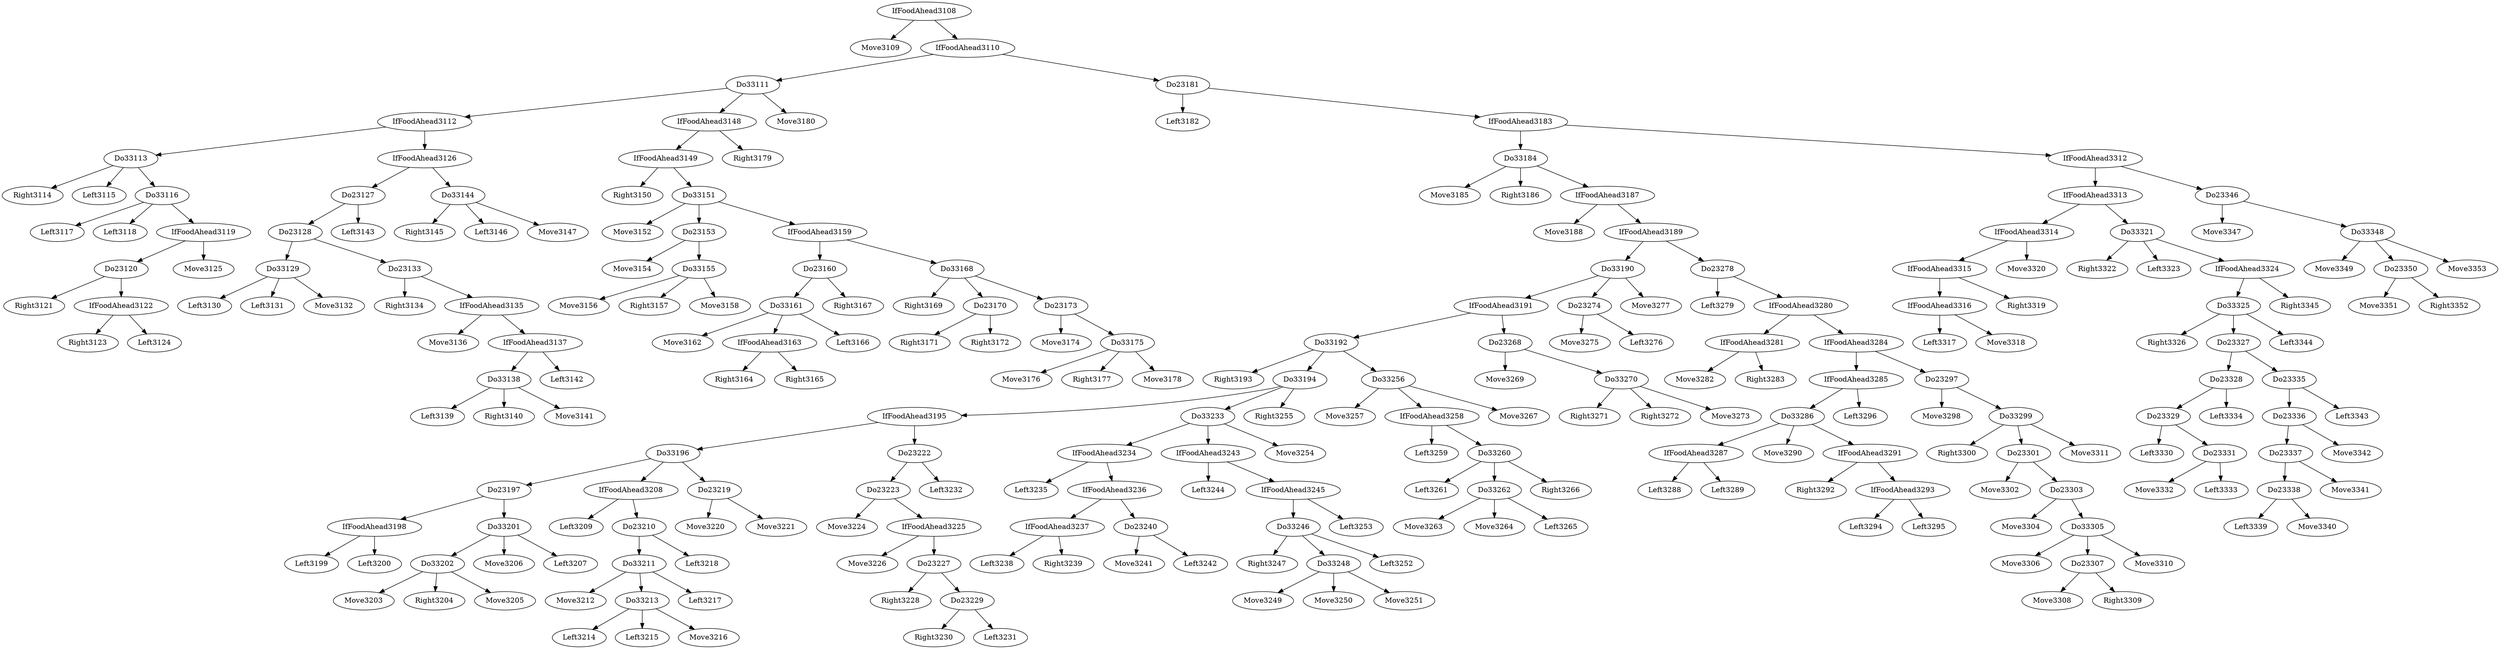 digraph T {
	IfFoodAhead3108 -> Move3109
	Do33113 -> Right3114
	Do33113 -> Left3115
	Do33116 -> Left3117
	Do33116 -> Left3118
	Do23120 -> Right3121
	IfFoodAhead3122 -> Right3123
	IfFoodAhead3122 -> Left3124
	Do23120 -> IfFoodAhead3122
	IfFoodAhead3119 -> Do23120
	IfFoodAhead3119 -> Move3125
	Do33116 -> IfFoodAhead3119
	Do33113 -> Do33116
	IfFoodAhead3112 -> Do33113
	Do33129 -> Left3130
	Do33129 -> Left3131
	Do33129 -> Move3132
	Do23128 -> Do33129
	Do23133 -> Right3134
	IfFoodAhead3135 -> Move3136
	Do33138 -> Left3139
	Do33138 -> Right3140
	Do33138 -> Move3141
	IfFoodAhead3137 -> Do33138
	IfFoodAhead3137 -> Left3142
	IfFoodAhead3135 -> IfFoodAhead3137
	Do23133 -> IfFoodAhead3135
	Do23128 -> Do23133
	Do23127 -> Do23128
	Do23127 -> Left3143
	IfFoodAhead3126 -> Do23127
	Do33144 -> Right3145
	Do33144 -> Left3146
	Do33144 -> Move3147
	IfFoodAhead3126 -> Do33144
	IfFoodAhead3112 -> IfFoodAhead3126
	Do33111 -> IfFoodAhead3112
	IfFoodAhead3149 -> Right3150
	Do33151 -> Move3152
	Do23153 -> Move3154
	Do33155 -> Move3156
	Do33155 -> Right3157
	Do33155 -> Move3158
	Do23153 -> Do33155
	Do33151 -> Do23153
	Do33161 -> Move3162
	IfFoodAhead3163 -> Right3164
	IfFoodAhead3163 -> Right3165
	Do33161 -> IfFoodAhead3163
	Do33161 -> Left3166
	Do23160 -> Do33161
	Do23160 -> Right3167
	IfFoodAhead3159 -> Do23160
	Do33168 -> Right3169
	Do23170 -> Right3171
	Do23170 -> Right3172
	Do33168 -> Do23170
	Do23173 -> Move3174
	Do33175 -> Move3176
	Do33175 -> Right3177
	Do33175 -> Move3178
	Do23173 -> Do33175
	Do33168 -> Do23173
	IfFoodAhead3159 -> Do33168
	Do33151 -> IfFoodAhead3159
	IfFoodAhead3149 -> Do33151
	IfFoodAhead3148 -> IfFoodAhead3149
	IfFoodAhead3148 -> Right3179
	Do33111 -> IfFoodAhead3148
	Do33111 -> Move3180
	IfFoodAhead3110 -> Do33111
	Do23181 -> Left3182
	Do33184 -> Move3185
	Do33184 -> Right3186
	IfFoodAhead3187 -> Move3188
	Do33192 -> Right3193
	IfFoodAhead3198 -> Left3199
	IfFoodAhead3198 -> Left3200
	Do23197 -> IfFoodAhead3198
	Do33202 -> Move3203
	Do33202 -> Right3204
	Do33202 -> Move3205
	Do33201 -> Do33202
	Do33201 -> Move3206
	Do33201 -> Left3207
	Do23197 -> Do33201
	Do33196 -> Do23197
	IfFoodAhead3208 -> Left3209
	Do33211 -> Move3212
	Do33213 -> Left3214
	Do33213 -> Left3215
	Do33213 -> Move3216
	Do33211 -> Do33213
	Do33211 -> Left3217
	Do23210 -> Do33211
	Do23210 -> Left3218
	IfFoodAhead3208 -> Do23210
	Do33196 -> IfFoodAhead3208
	Do23219 -> Move3220
	Do23219 -> Move3221
	Do33196 -> Do23219
	IfFoodAhead3195 -> Do33196
	Do23223 -> Move3224
	IfFoodAhead3225 -> Move3226
	Do23227 -> Right3228
	Do23229 -> Right3230
	Do23229 -> Left3231
	Do23227 -> Do23229
	IfFoodAhead3225 -> Do23227
	Do23223 -> IfFoodAhead3225
	Do23222 -> Do23223
	Do23222 -> Left3232
	IfFoodAhead3195 -> Do23222
	Do33194 -> IfFoodAhead3195
	IfFoodAhead3234 -> Left3235
	IfFoodAhead3237 -> Left3238
	IfFoodAhead3237 -> Right3239
	IfFoodAhead3236 -> IfFoodAhead3237
	Do23240 -> Move3241
	Do23240 -> Left3242
	IfFoodAhead3236 -> Do23240
	IfFoodAhead3234 -> IfFoodAhead3236
	Do33233 -> IfFoodAhead3234
	IfFoodAhead3243 -> Left3244
	Do33246 -> Right3247
	Do33248 -> Move3249
	Do33248 -> Move3250
	Do33248 -> Move3251
	Do33246 -> Do33248
	Do33246 -> Left3252
	IfFoodAhead3245 -> Do33246
	IfFoodAhead3245 -> Left3253
	IfFoodAhead3243 -> IfFoodAhead3245
	Do33233 -> IfFoodAhead3243
	Do33233 -> Move3254
	Do33194 -> Do33233
	Do33194 -> Right3255
	Do33192 -> Do33194
	Do33256 -> Move3257
	IfFoodAhead3258 -> Left3259
	Do33260 -> Left3261
	Do33262 -> Move3263
	Do33262 -> Move3264
	Do33262 -> Left3265
	Do33260 -> Do33262
	Do33260 -> Right3266
	IfFoodAhead3258 -> Do33260
	Do33256 -> IfFoodAhead3258
	Do33256 -> Move3267
	Do33192 -> Do33256
	IfFoodAhead3191 -> Do33192
	Do23268 -> Move3269
	Do33270 -> Right3271
	Do33270 -> Right3272
	Do33270 -> Move3273
	Do23268 -> Do33270
	IfFoodAhead3191 -> Do23268
	Do33190 -> IfFoodAhead3191
	Do23274 -> Move3275
	Do23274 -> Left3276
	Do33190 -> Do23274
	Do33190 -> Move3277
	IfFoodAhead3189 -> Do33190
	Do23278 -> Left3279
	IfFoodAhead3281 -> Move3282
	IfFoodAhead3281 -> Right3283
	IfFoodAhead3280 -> IfFoodAhead3281
	IfFoodAhead3287 -> Left3288
	IfFoodAhead3287 -> Left3289
	Do33286 -> IfFoodAhead3287
	Do33286 -> Move3290
	IfFoodAhead3291 -> Right3292
	IfFoodAhead3293 -> Left3294
	IfFoodAhead3293 -> Left3295
	IfFoodAhead3291 -> IfFoodAhead3293
	Do33286 -> IfFoodAhead3291
	IfFoodAhead3285 -> Do33286
	IfFoodAhead3285 -> Left3296
	IfFoodAhead3284 -> IfFoodAhead3285
	Do23297 -> Move3298
	Do33299 -> Right3300
	Do23301 -> Move3302
	Do23303 -> Move3304
	Do33305 -> Move3306
	Do23307 -> Move3308
	Do23307 -> Right3309
	Do33305 -> Do23307
	Do33305 -> Move3310
	Do23303 -> Do33305
	Do23301 -> Do23303
	Do33299 -> Do23301
	Do33299 -> Move3311
	Do23297 -> Do33299
	IfFoodAhead3284 -> Do23297
	IfFoodAhead3280 -> IfFoodAhead3284
	Do23278 -> IfFoodAhead3280
	IfFoodAhead3189 -> Do23278
	IfFoodAhead3187 -> IfFoodAhead3189
	Do33184 -> IfFoodAhead3187
	IfFoodAhead3183 -> Do33184
	IfFoodAhead3316 -> Left3317
	IfFoodAhead3316 -> Move3318
	IfFoodAhead3315 -> IfFoodAhead3316
	IfFoodAhead3315 -> Right3319
	IfFoodAhead3314 -> IfFoodAhead3315
	IfFoodAhead3314 -> Move3320
	IfFoodAhead3313 -> IfFoodAhead3314
	Do33321 -> Right3322
	Do33321 -> Left3323
	Do33325 -> Right3326
	Do23329 -> Left3330
	Do23331 -> Move3332
	Do23331 -> Left3333
	Do23329 -> Do23331
	Do23328 -> Do23329
	Do23328 -> Left3334
	Do23327 -> Do23328
	Do23338 -> Left3339
	Do23338 -> Move3340
	Do23337 -> Do23338
	Do23337 -> Move3341
	Do23336 -> Do23337
	Do23336 -> Move3342
	Do23335 -> Do23336
	Do23335 -> Left3343
	Do23327 -> Do23335
	Do33325 -> Do23327
	Do33325 -> Left3344
	IfFoodAhead3324 -> Do33325
	IfFoodAhead3324 -> Right3345
	Do33321 -> IfFoodAhead3324
	IfFoodAhead3313 -> Do33321
	IfFoodAhead3312 -> IfFoodAhead3313
	Do23346 -> Move3347
	Do33348 -> Move3349
	Do23350 -> Move3351
	Do23350 -> Right3352
	Do33348 -> Do23350
	Do33348 -> Move3353
	Do23346 -> Do33348
	IfFoodAhead3312 -> Do23346
	IfFoodAhead3183 -> IfFoodAhead3312
	Do23181 -> IfFoodAhead3183
	IfFoodAhead3110 -> Do23181
	IfFoodAhead3108 -> IfFoodAhead3110
}
